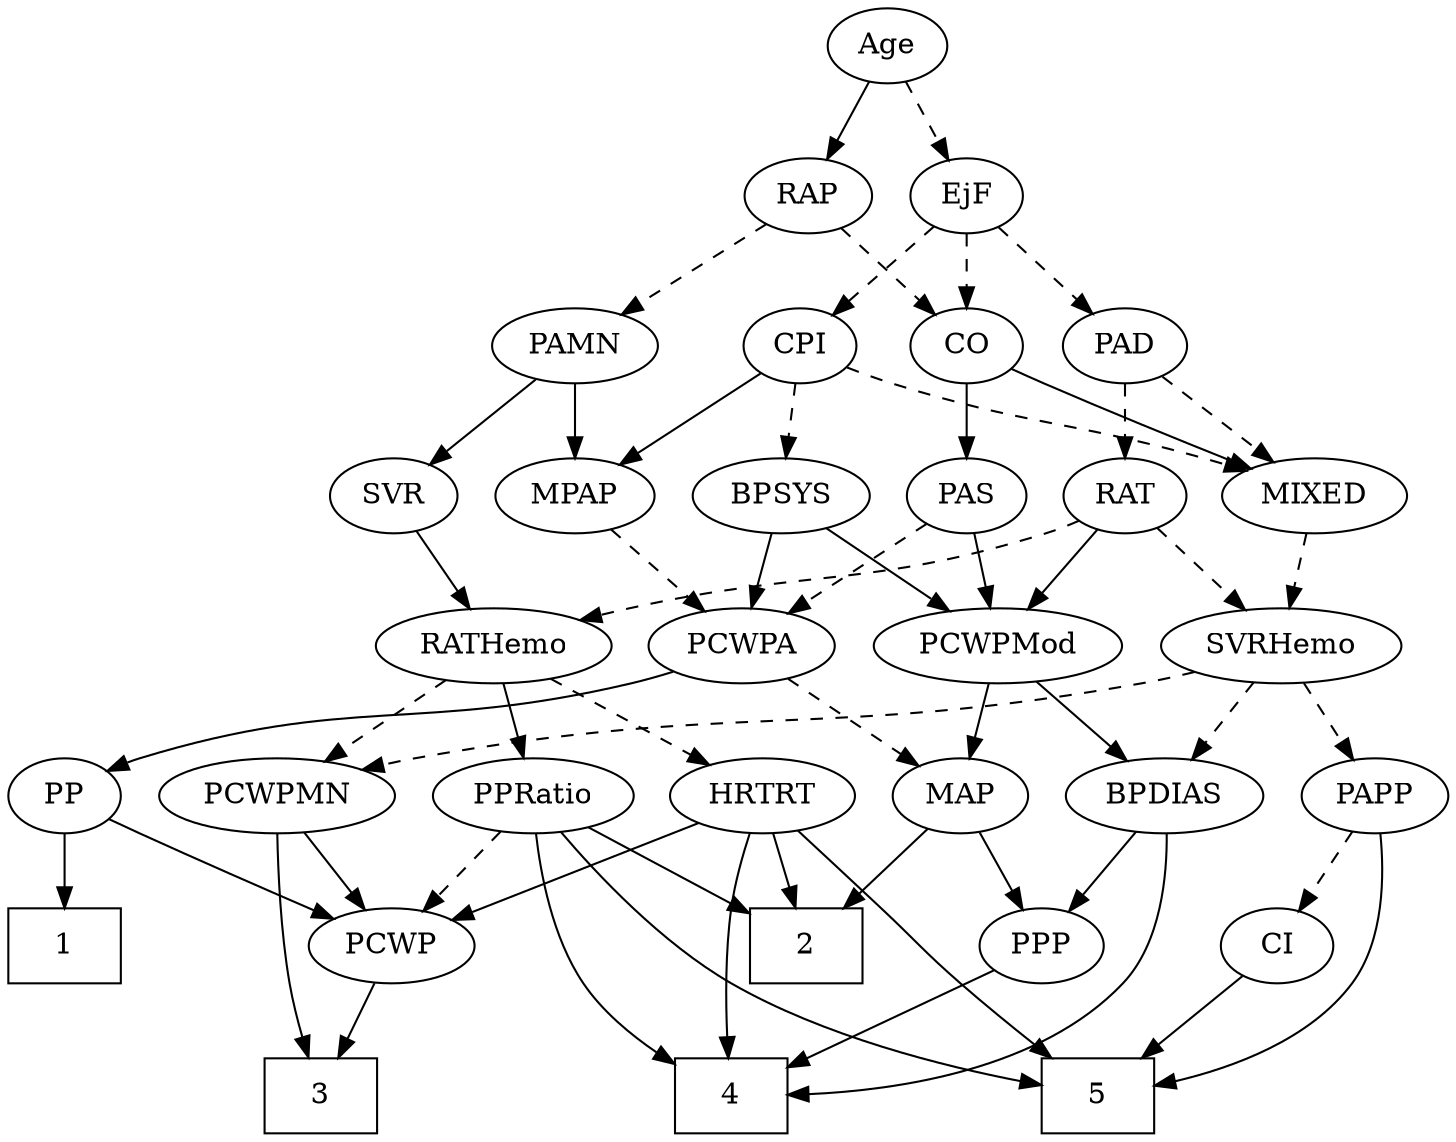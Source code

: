 strict digraph {
	graph [bb="0,0,629.85,540"];
	node [label="\N"];
	1	[height=0.5,
		pos="602.85,90",
		shape=box,
		width=0.75];
	2	[height=0.5,
		pos="247.85,90",
		shape=box,
		width=0.75];
	3	[height=0.5,
		pos="510.85,18",
		shape=box,
		width=0.75];
	4	[height=0.5,
		pos="276.85,18",
		shape=box,
		width=0.75];
	5	[height=0.5,
		pos="185.85,18",
		shape=box,
		width=0.75];
	Age	[height=0.5,
		pos="316.85,522",
		width=0.75];
	EjF	[height=0.5,
		pos="280.85,450",
		width=0.75];
	Age -> EjF	[pos="e,289.15,467.15 308.5,504.76 304.14,496.28 298.7,485.71 293.81,476.2",
		style=dashed];
	RAP	[height=0.5,
		pos="353.85,450",
		width=0.77632];
	Age -> RAP	[pos="e,345.31,467.15 325.43,504.76 329.91,496.28 335.5,485.71 340.53,476.2",
		style=solid];
	PAD	[height=0.5,
		pos="195.85,378",
		width=0.79437];
	EjF -> PAD	[pos="e,212.48,392.69 264.46,435.5 251.96,425.21 234.53,410.86 220.37,399.2",
		style=dashed];
	CO	[height=0.5,
		pos="280.85,378",
		width=0.75];
	EjF -> CO	[pos="e,280.85,396.1 280.85,431.7 280.85,423.98 280.85,414.71 280.85,406.11",
		style=dashed];
	CPI	[height=0.5,
		pos="358.85,378",
		width=0.75];
	EjF -> CPI	[pos="e,343.47,392.8 296.26,435.17 307.58,425.01 323.16,411.03 335.94,399.56",
		style=dashed];
	RAP -> CO	[pos="e,295.7,393.25 338.72,434.5 328.47,424.67 314.76,411.52 303.25,400.48",
		style=dashed];
	PAMN	[height=0.5,
		pos="454.85,378",
		width=1.011];
	RAP -> PAMN	[pos="e,434.36,393.2 372.37,436.16 387.31,425.81 408.59,411.06 425.79,399.14",
		style=dashed];
	MIXED	[height=0.5,
		pos="195.85,306",
		width=1.1193];
	SVRHemo	[height=0.5,
		pos="108.85,234",
		width=1.3902];
	MIXED -> SVRHemo	[pos="e,128.29,250.64 176.97,289.81 165.05,280.22 149.45,267.67 136.19,257",
		style=dashed];
	MPAP	[height=0.5,
		pos="454.85,306",
		width=0.97491];
	PCWPA	[height=0.5,
		pos="456.85,234",
		width=1.1555];
	MPAP -> PCWPA	[pos="e,456.36,252.1 455.34,287.7 455.56,279.98 455.83,270.71 456.07,262.11",
		style=dashed];
	BPSYS	[height=0.5,
		pos="363.85,306",
		width=1.0471];
	PCWPMod	[height=0.5,
		pos="228.85,234",
		width=1.4443];
	BPSYS -> PCWPMod	[pos="e,256.71,249.45 339.09,292.16 318.52,281.5 288.97,266.18 265.64,254.08",
		style=solid];
	BPSYS -> PCWPA	[pos="e,436.96,249.97 383.12,290.5 396.28,280.59 413.94,267.29 428.68,256.2",
		style=solid];
	PAD -> MIXED	[pos="e,195.85,324.1 195.85,359.7 195.85,351.98 195.85,342.71 195.85,334.11",
		style=dashed];
	RAT	[height=0.5,
		pos="109.85,306",
		width=0.75827];
	PAD -> RAT	[pos="e,126.51,320.56 178.86,363.17 166.17,352.85 148.65,338.58 134.43,327.01",
		style=dashed];
	CO -> MIXED	[pos="e,214.25,322.16 264.46,363.5 252.44,353.61 235.88,339.96 222.03,328.56",
		style=solid];
	PAS	[height=0.5,
		pos="280.85,306",
		width=0.75];
	CO -> PAS	[pos="e,280.85,324.1 280.85,359.7 280.85,351.98 280.85,342.71 280.85,334.11",
		style=solid];
	PAS -> PCWPMod	[pos="e,241.45,251.96 269.31,289.46 262.92,280.87 254.83,269.97 247.56,260.19",
		style=solid];
	PAS -> PCWPA	[pos="e,425.7,245.99 302.04,294.65 306.87,292.39 312.01,290.05 316.85,288 349.91,273.96 388.08,259.63 416.2,249.42",
		style=dashed];
	PAMN -> MPAP	[pos="e,454.85,324.1 454.85,359.7 454.85,351.98 454.85,342.71 454.85,334.11",
		style=solid];
	SVR	[height=0.5,
		pos="535.85,306",
		width=0.77632];
	PAMN -> SVR	[pos="e,519.68,320.97 472.42,361.81 483.95,351.85 499.17,338.7 511.81,327.77",
		style=solid];
	RATHemo	[height=0.5,
		pos="347.85,234",
		width=1.3721];
	PCWPMN	[height=0.5,
		pos="507.85,162",
		width=1.3902];
	RATHemo -> PCWPMN	[pos="e,477.22,176.4 378.32,219.67 403.7,208.56 440.06,192.66 467.8,180.52",
		style=dashed];
	PPRatio	[height=0.5,
		pos="399.85,162",
		width=1.1013];
	RATHemo -> PPRatio	[pos="e,387.61,179.47 360.17,216.41 366.52,207.87 374.38,197.28 381.43,187.79",
		style=solid];
	HRTRT	[height=0.5,
		pos="302.85,162",
		width=1.1013];
	RATHemo -> HRTRT	[pos="e,313.43,179.47 337.18,216.41 331.75,207.95 325.02,197.49 318.97,188.08",
		style=dashed];
	CPI -> MIXED	[pos="e,223.9,319.05 336.52,367.41 309.97,356.01 265.25,336.8 233.35,323.11",
		style=dashed];
	CPI -> MPAP	[pos="e,435.37,321.2 376.46,364.16 390.65,353.81 410.88,339.06 427.23,327.14",
		style=solid];
	CPI -> BPSYS	[pos="e,362.63,324.1 360.08,359.7 360.63,351.98 361.3,342.71 361.91,334.11",
		style=dashed];
	RAT -> RATHemo	[pos="e,310.78,246.1 131.09,294.43 136.18,292.13 141.65,289.83 146.85,288 208.66,266.23 226.61,269.22 289.85,252 293.45,251.02 297.17,\
249.98 300.91,248.92",
		style=dashed];
	RAT -> PCWPMod	[pos="e,203.35,250 129.5,293.44 147.17,283.04 173.53,267.54 194.66,255.11",
		style=solid];
	RAT -> SVRHemo	[pos="e,109.09,252.1 109.6,287.7 109.49,279.98 109.36,270.71 109.23,262.11",
		style=dashed];
	SVR -> RATHemo	[pos="e,383.59,246.5 514.08,294.59 509.11,292.33 503.83,290.01 498.85,288 463.9,273.88 423.59,259.84 393.41,249.76",
		style=solid];
	BPDIAS	[height=0.5,
		pos="123.85,162",
		width=1.1735];
	PCWPMod -> BPDIAS	[pos="e,145.87,177.68 206.06,217.81 191,207.77 171.07,194.48 154.6,183.5",
		style=solid];
	MAP	[height=0.5,
		pos="214.85,162",
		width=0.84854];
	PCWPMod -> MAP	[pos="e,218.27,180.1 225.39,215.7 223.84,207.98 221.99,198.71 220.27,190.11",
		style=solid];
	PCWPA -> MAP	[pos="e,238.09,173.94 425.43,222.04 418.98,219.93 412.22,217.81 405.85,216 339.07,197 319.71,201.96 253.85,180 251.74,179.3 249.59,178.53 \
247.44,177.71",
		style=dashed];
	PP	[height=0.5,
		pos="602.85,162",
		width=0.75];
	PCWPA -> PP	[pos="e,581.46,173.26 483.63,220.16 508.7,208.14 546.14,190.19 572.35,177.62",
		style=solid];
	PCWPMN -> 3	[pos="e,516.26,36.471 514.33,144.1 517.92,133.84 522.02,120.36 523.85,108 526.18,92.172 525.77,87.884 523.85,72 522.82,63.535 520.91,54.471 \
518.87,46.276",
		style=solid];
	PCWP	[height=0.5,
		pos="479.85,90",
		width=0.97491];
	PCWPMN -> PCWP	[pos="e,486.56,107.79 501.07,144.05 497.84,135.97 493.9,126.12 490.29,117.11",
		style=solid];
	SVRHemo -> PCWPMN	[pos="e,471.56,174.4 145.14,221.6 152.6,219.52 160.44,217.53 167.85,216 291.15,190.49 325.55,205.51 448.85,180 453.02,179.14 457.32,178.13 \
461.62,177.04",
		style=dashed];
	SVRHemo -> BPDIAS	[pos="e,120.18,180.1 112.56,215.7 114.21,207.98 116.19,198.71 118.04,190.11",
		style=dashed];
	PAPP	[height=0.5,
		pos="31.847,162",
		width=0.88464];
	SVRHemo -> PAPP	[pos="e,47.938,177.63 91.375,217.12 80.775,207.48 67.109,195.06 55.544,184.54",
		style=dashed];
	BPDIAS -> 4	[pos="e,249.72,27.899 122.27,143.89 121.42,124.32 123.06,92.345 139.85,72 146.55,63.874 201.68,44.158 239.92,31.198",
		style=solid];
	PPP	[height=0.5,
		pos="175.85,90",
		width=0.75];
	BPDIAS -> PPP	[pos="e,164.32,106.51 136.17,144.41 142.77,135.53 151.01,124.44 158.26,114.67",
		style=solid];
	MAP -> 2	[pos="e,239.62,108.45 222.67,144.41 226.42,136.45 231.01,126.72 235.23,117.76",
		style=solid];
	MAP -> PPP	[pos="e,184.84,107.15 205.8,144.76 201.03,136.19 195.07,125.49 189.72,115.9",
		style=solid];
	PP -> 1	[pos="e,602.85,108.1 602.85,143.7 602.85,135.98 602.85,126.71 602.85,118.11",
		style=solid];
	PP -> PCWP	[pos="e,502.38,103.82 582.81,149.6 563.43,138.57 533.75,121.68 511.23,108.86",
		style=solid];
	PPP -> 4	[pos="e,252.12,36.139 193.9,76.485 207.72,66.908 227.16,53.435 243.75,41.939",
		style=solid];
	PPRatio -> 2	[pos="e,274.91,103.47 373.02,148.65 348.32,137.27 311.47,120.3 284.15,107.72",
		style=solid];
	PPRatio -> 4	[pos="e,296.55,36.153 388.76,144.61 376.06,126.26 354.24,95.943 332.85,72 324,62.095 313.6,51.907 304.18,43.142",
		style=solid];
	PPRatio -> 5	[pos="e,212.93,27.936 385.92,144.78 368.67,125.46 337.66,93.16 305.85,72 279.85,54.705 247.28,40.733 222.63,31.485",
		style=solid];
	PPRatio -> PCWP	[pos="e,462.8,105.92 417.21,145.81 428.29,136.11 442.83,123.39 455.11,112.64",
		style=dashed];
	PCWP -> 3	[pos="e,503.2,36.275 487.35,72.055 490.88,64.091 495.17,54.411 499.11,45.51",
		style=solid];
	CI	[height=0.5,
		pos="65.847,90",
		width=0.75];
	CI -> 5	[pos="e,158.81,34.769 85.663,77.441 103.14,67.248 129.03,52.145 150.11,39.846",
		style=solid];
	PAPP -> 5	[pos="e,158.56,19.285 25.94,144.16 20.313,124.84 14.726,93.107 29.847,72 56.607,34.646 111.21,23.303 148.18,20.034",
		style=solid];
	PAPP -> CI	[pos="e,57.847,107.47 39.905,144.41 43.927,136.13 48.884,125.92 53.383,116.66",
		style=dashed];
	HRTRT -> 2	[pos="e,261.3,108.12 290.09,144.76 283.41,136.27 275.09,125.68 267.61,116.15",
		style=solid];
	HRTRT -> 4	[pos="e,294.58,36.401 310.13,144.2 316.96,126.01 325,96.323 316.85,72 313.5,61.998 307.43,52.376 301.02,44.138",
		style=solid];
	HRTRT -> 5	[pos="e,212.95,26.635 303.29,143.87 302.93,124.56 299.66,93.121 283.85,72 268.74,51.816 243.6,38.445 222.57,30.183",
		style=solid];
	HRTRT -> PCWP	[pos="e,452.77,101.71 331.68,149.6 362.17,137.54 410.35,118.48 443.44,105.4",
		style=solid];
}
